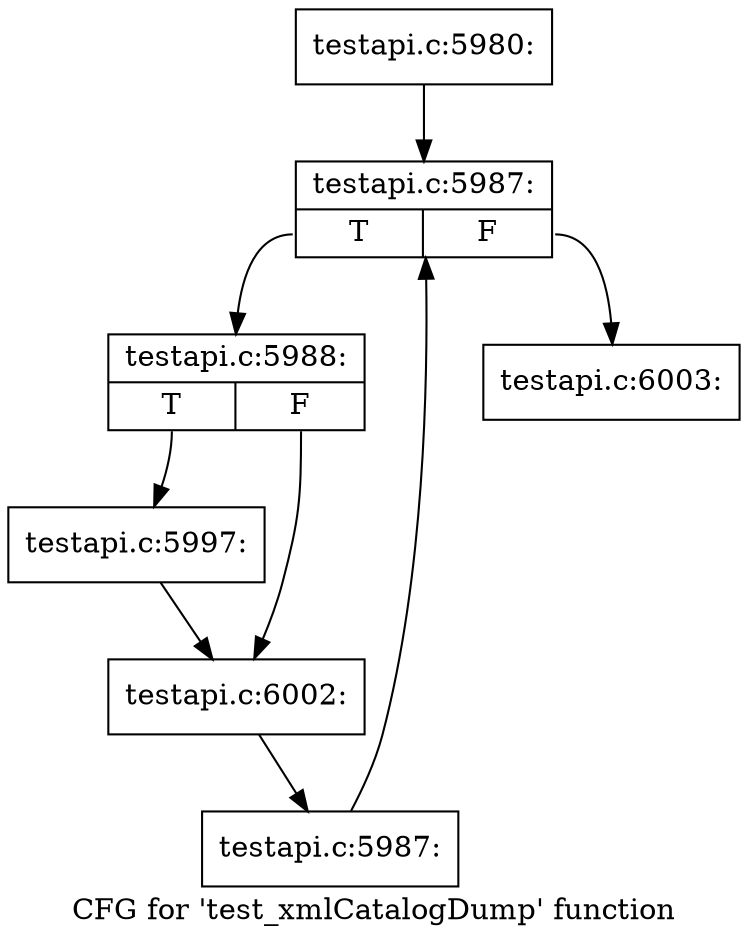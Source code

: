 digraph "CFG for 'test_xmlCatalogDump' function" {
	label="CFG for 'test_xmlCatalogDump' function";

	Node0x43acea0 [shape=record,label="{testapi.c:5980:}"];
	Node0x43acea0 -> Node0x43aef00;
	Node0x43aef00 [shape=record,label="{testapi.c:5987:|{<s0>T|<s1>F}}"];
	Node0x43aef00:s0 -> Node0x43af1e0;
	Node0x43aef00:s1 -> Node0x43aeda0;
	Node0x43af1e0 [shape=record,label="{testapi.c:5988:|{<s0>T|<s1>F}}"];
	Node0x43af1e0:s0 -> Node0x43b0040;
	Node0x43af1e0:s1 -> Node0x43b06a0;
	Node0x43b0040 [shape=record,label="{testapi.c:5997:}"];
	Node0x43b0040 -> Node0x43b06a0;
	Node0x43b06a0 [shape=record,label="{testapi.c:6002:}"];
	Node0x43b06a0 -> Node0x43af150;
	Node0x43af150 [shape=record,label="{testapi.c:5987:}"];
	Node0x43af150 -> Node0x43aef00;
	Node0x43aeda0 [shape=record,label="{testapi.c:6003:}"];
}
